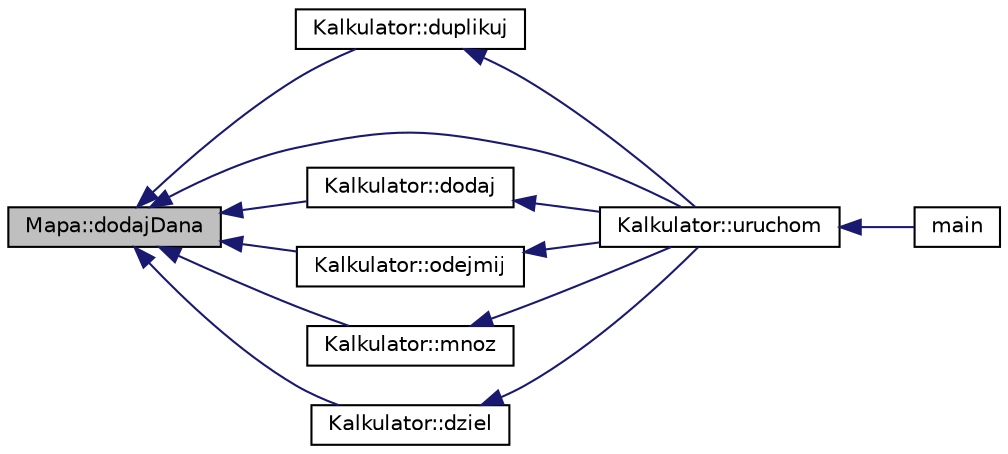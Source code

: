 digraph G
{
  edge [fontname="Helvetica",fontsize="10",labelfontname="Helvetica",labelfontsize="10"];
  node [fontname="Helvetica",fontsize="10",shape=record];
  rankdir="LR";
  Node1 [label="Mapa::dodajDana",height=0.2,width=0.4,color="black", fillcolor="grey75", style="filled" fontcolor="black"];
  Node1 -> Node2 [dir="back",color="midnightblue",fontsize="10",style="solid",fontname="Helvetica"];
  Node2 [label="Kalkulator::duplikuj",height=0.2,width=0.4,color="black", fillcolor="white", style="filled",URL="$class_kalkulator.html#ad65641df574ac3685cbdb1bf6b66a4f5",tooltip="Funkcja duplikująca wierzchni element stosu."];
  Node2 -> Node3 [dir="back",color="midnightblue",fontsize="10",style="solid",fontname="Helvetica"];
  Node3 [label="Kalkulator::uruchom",height=0.2,width=0.4,color="black", fillcolor="white", style="filled",URL="$class_kalkulator.html#a5c93ab5cad906db148a1670a013e8690",tooltip="Funkcja interakcji z użytkownikiem."];
  Node3 -> Node4 [dir="back",color="midnightblue",fontsize="10",style="solid",fontname="Helvetica"];
  Node4 [label="main",height=0.2,width=0.4,color="black", fillcolor="white", style="filled",URL="$main_8cpp.html#ae66f6b31b5ad750f1fe042a706a4e3d4"];
  Node1 -> Node5 [dir="back",color="midnightblue",fontsize="10",style="solid",fontname="Helvetica"];
  Node5 [label="Kalkulator::dodaj",height=0.2,width=0.4,color="black", fillcolor="white", style="filled",URL="$class_kalkulator.html#aefdcdaa5b5f494a408947a6e1573c0e0",tooltip="Funkcja arytmetyczna dodawania. Dodaje dwa wierzchnie elementy. Wynik odkłada na stos."];
  Node5 -> Node3 [dir="back",color="midnightblue",fontsize="10",style="solid",fontname="Helvetica"];
  Node1 -> Node6 [dir="back",color="midnightblue",fontsize="10",style="solid",fontname="Helvetica"];
  Node6 [label="Kalkulator::odejmij",height=0.2,width=0.4,color="black", fillcolor="white", style="filled",URL="$class_kalkulator.html#a825290e83ebc42eeb77ce367b6c80d5f",tooltip="Funkcja arytmetyczna odejmowania. Odejmuje drugi od góry element od wierzchniego. Wynik odkłada na st..."];
  Node6 -> Node3 [dir="back",color="midnightblue",fontsize="10",style="solid",fontname="Helvetica"];
  Node1 -> Node7 [dir="back",color="midnightblue",fontsize="10",style="solid",fontname="Helvetica"];
  Node7 [label="Kalkulator::mnoz",height=0.2,width=0.4,color="black", fillcolor="white", style="filled",URL="$class_kalkulator.html#a2b6bf727e0f4ebf4adb676a474800fcb",tooltip="Funkcja arytmetyczna mnożenia. Mnoży przez siebie dwa wierzchnie elementy. Wynik odkłada na stos..."];
  Node7 -> Node3 [dir="back",color="midnightblue",fontsize="10",style="solid",fontname="Helvetica"];
  Node1 -> Node8 [dir="back",color="midnightblue",fontsize="10",style="solid",fontname="Helvetica"];
  Node8 [label="Kalkulator::dziel",height=0.2,width=0.4,color="black", fillcolor="white", style="filled",URL="$class_kalkulator.html#aaade8784e3a1fb55d12c8ddd20f98a41",tooltip="Funkcja arytmetyczna dzielenia. Dzieli wierzchni element przez drugi od góry. Wynik odkłada na stos..."];
  Node8 -> Node3 [dir="back",color="midnightblue",fontsize="10",style="solid",fontname="Helvetica"];
  Node1 -> Node3 [dir="back",color="midnightblue",fontsize="10",style="solid",fontname="Helvetica"];
}
